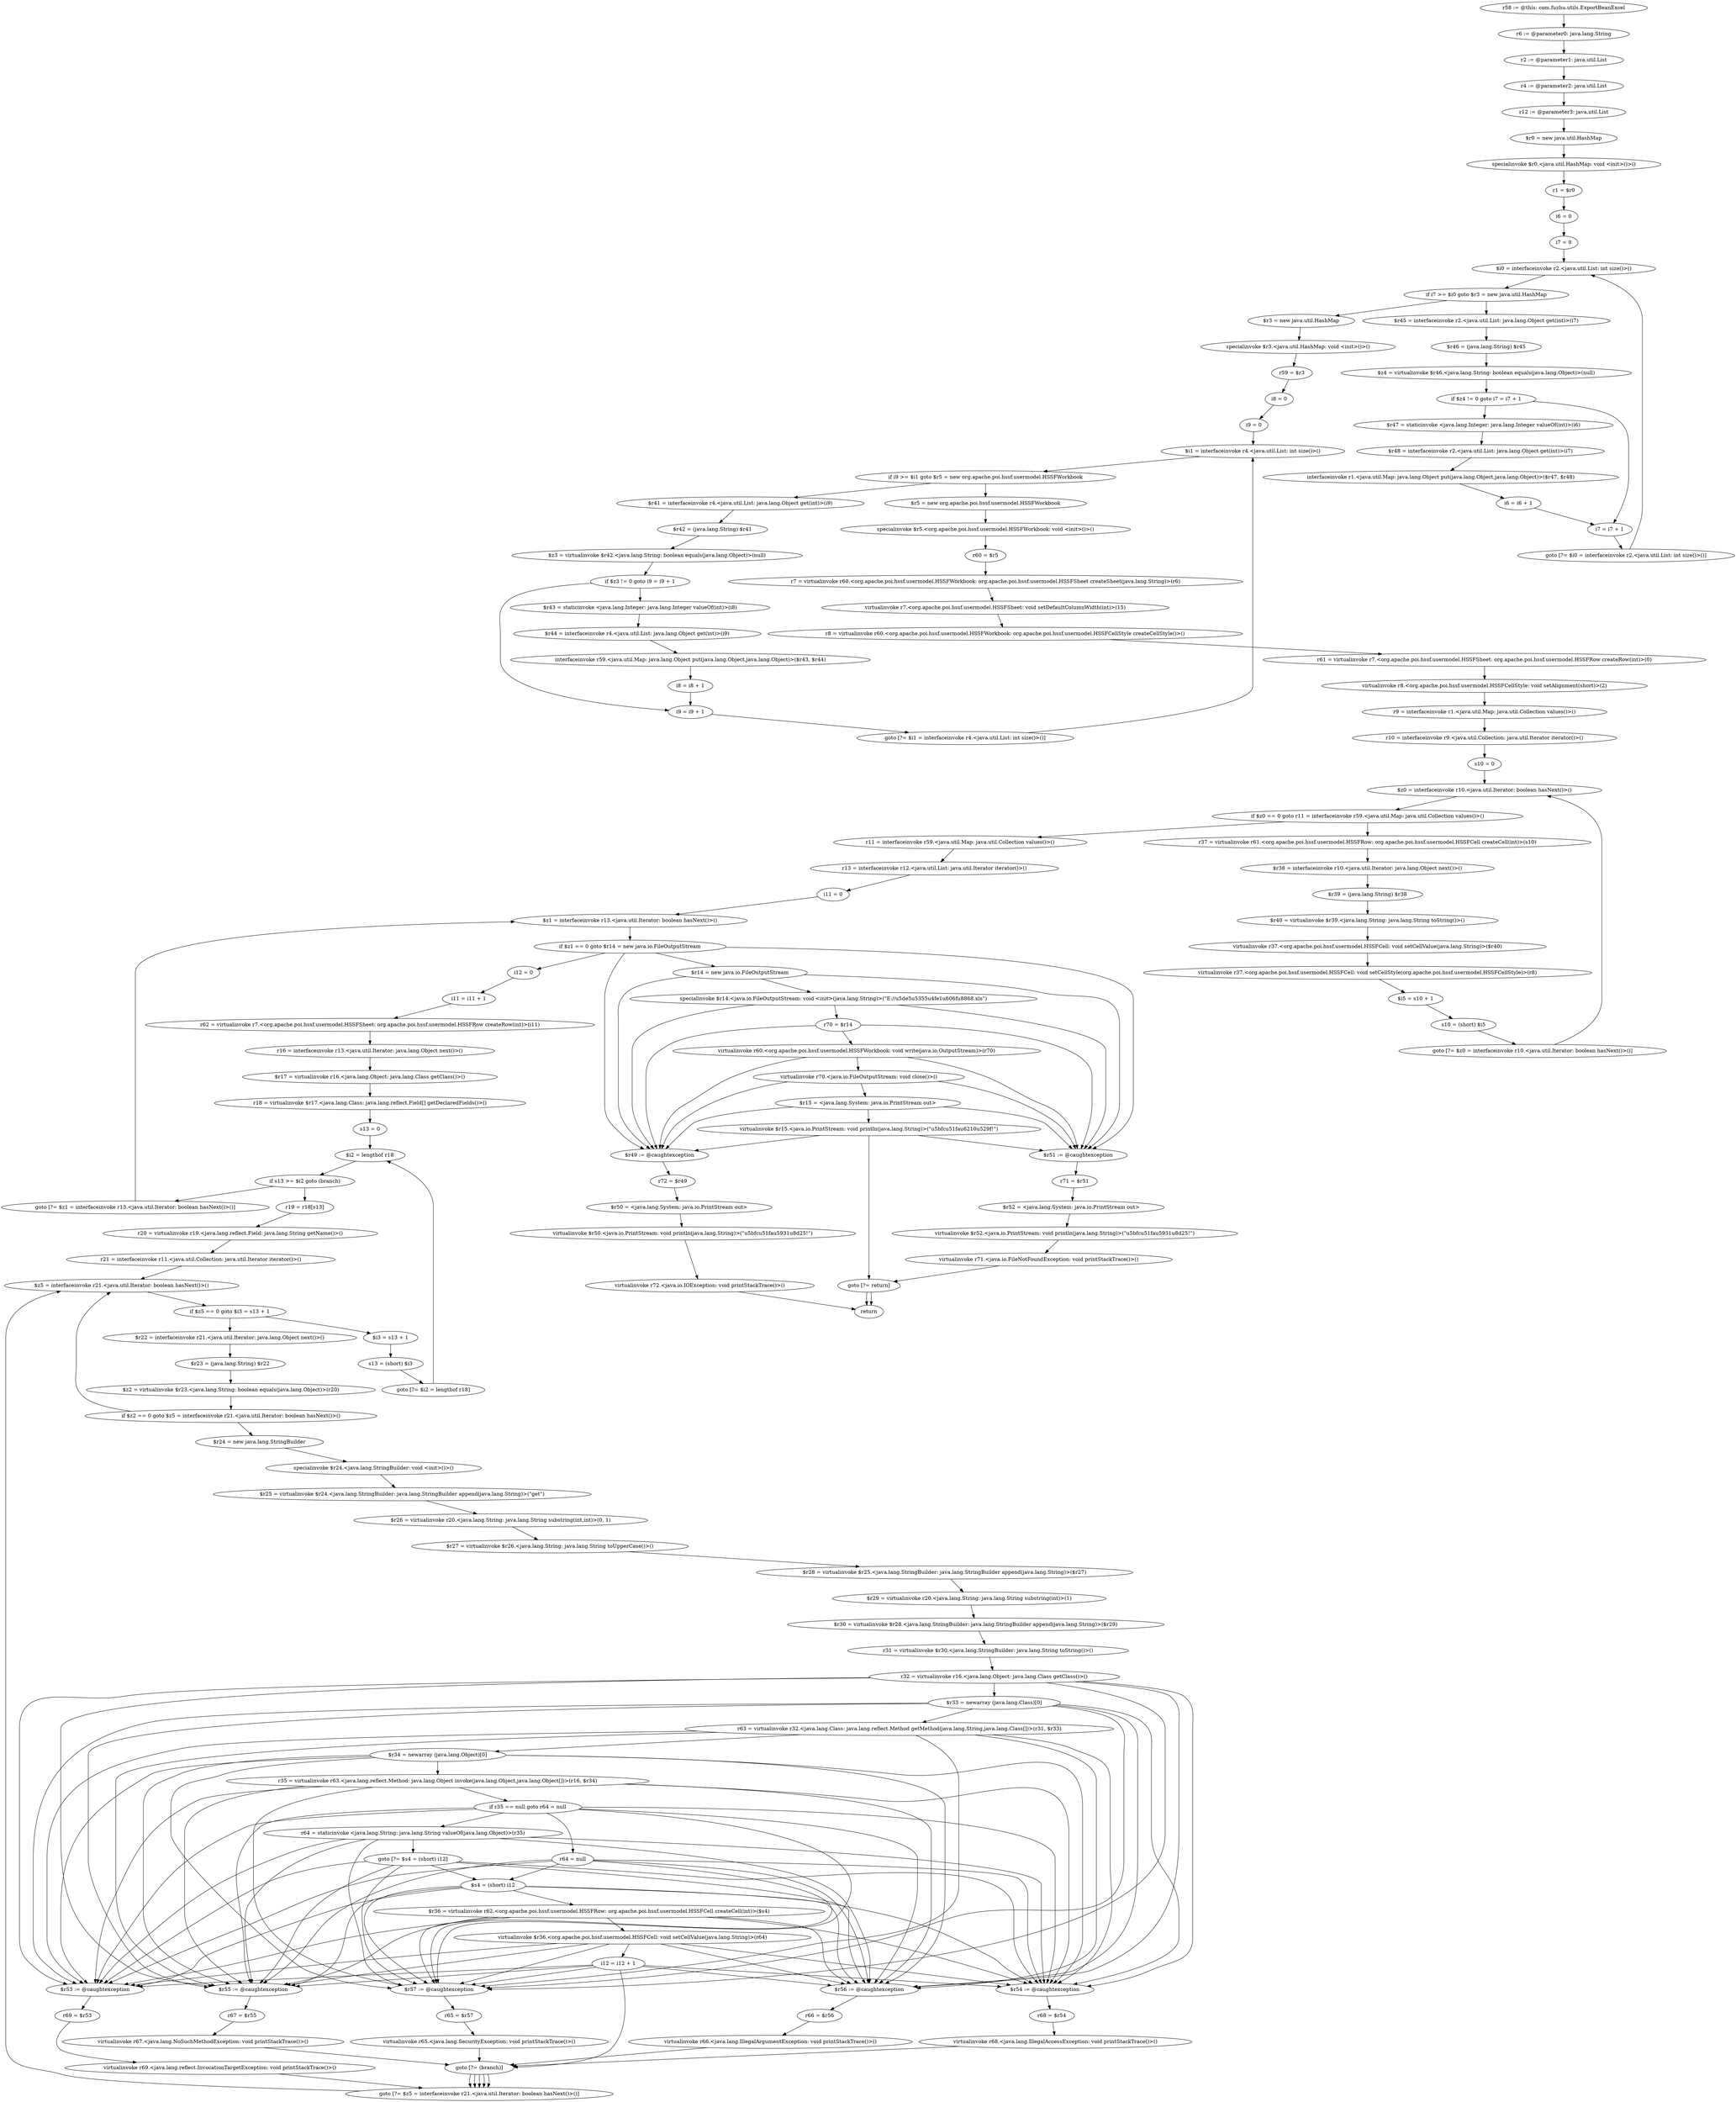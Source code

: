 digraph "unitGraph" {
    "r58 := @this: com.fuzhu.utils.ExportBeanExcel"
    "r6 := @parameter0: java.lang.String"
    "r2 := @parameter1: java.util.List"
    "r4 := @parameter2: java.util.List"
    "r12 := @parameter3: java.util.List"
    "$r0 = new java.util.HashMap"
    "specialinvoke $r0.<java.util.HashMap: void <init>()>()"
    "r1 = $r0"
    "i6 = 0"
    "i7 = 0"
    "$i0 = interfaceinvoke r2.<java.util.List: int size()>()"
    "if i7 >= $i0 goto $r3 = new java.util.HashMap"
    "$r45 = interfaceinvoke r2.<java.util.List: java.lang.Object get(int)>(i7)"
    "$r46 = (java.lang.String) $r45"
    "$z4 = virtualinvoke $r46.<java.lang.String: boolean equals(java.lang.Object)>(null)"
    "if $z4 != 0 goto i7 = i7 + 1"
    "$r47 = staticinvoke <java.lang.Integer: java.lang.Integer valueOf(int)>(i6)"
    "$r48 = interfaceinvoke r2.<java.util.List: java.lang.Object get(int)>(i7)"
    "interfaceinvoke r1.<java.util.Map: java.lang.Object put(java.lang.Object,java.lang.Object)>($r47, $r48)"
    "i6 = i6 + 1"
    "i7 = i7 + 1"
    "goto [?= $i0 = interfaceinvoke r2.<java.util.List: int size()>()]"
    "$r3 = new java.util.HashMap"
    "specialinvoke $r3.<java.util.HashMap: void <init>()>()"
    "r59 = $r3"
    "i8 = 0"
    "i9 = 0"
    "$i1 = interfaceinvoke r4.<java.util.List: int size()>()"
    "if i9 >= $i1 goto $r5 = new org.apache.poi.hssf.usermodel.HSSFWorkbook"
    "$r41 = interfaceinvoke r4.<java.util.List: java.lang.Object get(int)>(i9)"
    "$r42 = (java.lang.String) $r41"
    "$z3 = virtualinvoke $r42.<java.lang.String: boolean equals(java.lang.Object)>(null)"
    "if $z3 != 0 goto i9 = i9 + 1"
    "$r43 = staticinvoke <java.lang.Integer: java.lang.Integer valueOf(int)>(i8)"
    "$r44 = interfaceinvoke r4.<java.util.List: java.lang.Object get(int)>(i9)"
    "interfaceinvoke r59.<java.util.Map: java.lang.Object put(java.lang.Object,java.lang.Object)>($r43, $r44)"
    "i8 = i8 + 1"
    "i9 = i9 + 1"
    "goto [?= $i1 = interfaceinvoke r4.<java.util.List: int size()>()]"
    "$r5 = new org.apache.poi.hssf.usermodel.HSSFWorkbook"
    "specialinvoke $r5.<org.apache.poi.hssf.usermodel.HSSFWorkbook: void <init>()>()"
    "r60 = $r5"
    "r7 = virtualinvoke r60.<org.apache.poi.hssf.usermodel.HSSFWorkbook: org.apache.poi.hssf.usermodel.HSSFSheet createSheet(java.lang.String)>(r6)"
    "virtualinvoke r7.<org.apache.poi.hssf.usermodel.HSSFSheet: void setDefaultColumnWidth(int)>(15)"
    "r8 = virtualinvoke r60.<org.apache.poi.hssf.usermodel.HSSFWorkbook: org.apache.poi.hssf.usermodel.HSSFCellStyle createCellStyle()>()"
    "r61 = virtualinvoke r7.<org.apache.poi.hssf.usermodel.HSSFSheet: org.apache.poi.hssf.usermodel.HSSFRow createRow(int)>(0)"
    "virtualinvoke r8.<org.apache.poi.hssf.usermodel.HSSFCellStyle: void setAlignment(short)>(2)"
    "r9 = interfaceinvoke r1.<java.util.Map: java.util.Collection values()>()"
    "r10 = interfaceinvoke r9.<java.util.Collection: java.util.Iterator iterator()>()"
    "s10 = 0"
    "$z0 = interfaceinvoke r10.<java.util.Iterator: boolean hasNext()>()"
    "if $z0 == 0 goto r11 = interfaceinvoke r59.<java.util.Map: java.util.Collection values()>()"
    "r37 = virtualinvoke r61.<org.apache.poi.hssf.usermodel.HSSFRow: org.apache.poi.hssf.usermodel.HSSFCell createCell(int)>(s10)"
    "$r38 = interfaceinvoke r10.<java.util.Iterator: java.lang.Object next()>()"
    "$r39 = (java.lang.String) $r38"
    "$r40 = virtualinvoke $r39.<java.lang.String: java.lang.String toString()>()"
    "virtualinvoke r37.<org.apache.poi.hssf.usermodel.HSSFCell: void setCellValue(java.lang.String)>($r40)"
    "virtualinvoke r37.<org.apache.poi.hssf.usermodel.HSSFCell: void setCellStyle(org.apache.poi.hssf.usermodel.HSSFCellStyle)>(r8)"
    "$i5 = s10 + 1"
    "s10 = (short) $i5"
    "goto [?= $z0 = interfaceinvoke r10.<java.util.Iterator: boolean hasNext()>()]"
    "r11 = interfaceinvoke r59.<java.util.Map: java.util.Collection values()>()"
    "r13 = interfaceinvoke r12.<java.util.List: java.util.Iterator iterator()>()"
    "i11 = 0"
    "$z1 = interfaceinvoke r13.<java.util.Iterator: boolean hasNext()>()"
    "if $z1 == 0 goto $r14 = new java.io.FileOutputStream"
    "i12 = 0"
    "i11 = i11 + 1"
    "r62 = virtualinvoke r7.<org.apache.poi.hssf.usermodel.HSSFSheet: org.apache.poi.hssf.usermodel.HSSFRow createRow(int)>(i11)"
    "r16 = interfaceinvoke r13.<java.util.Iterator: java.lang.Object next()>()"
    "$r17 = virtualinvoke r16.<java.lang.Object: java.lang.Class getClass()>()"
    "r18 = virtualinvoke $r17.<java.lang.Class: java.lang.reflect.Field[] getDeclaredFields()>()"
    "s13 = 0"
    "$i2 = lengthof r18"
    "if s13 >= $i2 goto (branch)"
    "r19 = r18[s13]"
    "r20 = virtualinvoke r19.<java.lang.reflect.Field: java.lang.String getName()>()"
    "r21 = interfaceinvoke r11.<java.util.Collection: java.util.Iterator iterator()>()"
    "$z5 = interfaceinvoke r21.<java.util.Iterator: boolean hasNext()>()"
    "if $z5 == 0 goto $i3 = s13 + 1"
    "$r22 = interfaceinvoke r21.<java.util.Iterator: java.lang.Object next()>()"
    "$r23 = (java.lang.String) $r22"
    "$z2 = virtualinvoke $r23.<java.lang.String: boolean equals(java.lang.Object)>(r20)"
    "if $z2 == 0 goto $z5 = interfaceinvoke r21.<java.util.Iterator: boolean hasNext()>()"
    "$r24 = new java.lang.StringBuilder"
    "specialinvoke $r24.<java.lang.StringBuilder: void <init>()>()"
    "$r25 = virtualinvoke $r24.<java.lang.StringBuilder: java.lang.StringBuilder append(java.lang.String)>(\"get\")"
    "$r26 = virtualinvoke r20.<java.lang.String: java.lang.String substring(int,int)>(0, 1)"
    "$r27 = virtualinvoke $r26.<java.lang.String: java.lang.String toUpperCase()>()"
    "$r28 = virtualinvoke $r25.<java.lang.StringBuilder: java.lang.StringBuilder append(java.lang.String)>($r27)"
    "$r29 = virtualinvoke r20.<java.lang.String: java.lang.String substring(int)>(1)"
    "$r30 = virtualinvoke $r28.<java.lang.StringBuilder: java.lang.StringBuilder append(java.lang.String)>($r29)"
    "r31 = virtualinvoke $r30.<java.lang.StringBuilder: java.lang.String toString()>()"
    "r32 = virtualinvoke r16.<java.lang.Object: java.lang.Class getClass()>()"
    "$r33 = newarray (java.lang.Class)[0]"
    "r63 = virtualinvoke r32.<java.lang.Class: java.lang.reflect.Method getMethod(java.lang.String,java.lang.Class[])>(r31, $r33)"
    "$r34 = newarray (java.lang.Object)[0]"
    "r35 = virtualinvoke r63.<java.lang.reflect.Method: java.lang.Object invoke(java.lang.Object,java.lang.Object[])>(r16, $r34)"
    "if r35 == null goto r64 = null"
    "r64 = staticinvoke <java.lang.String: java.lang.String valueOf(java.lang.Object)>(r35)"
    "goto [?= $s4 = (short) i12]"
    "r64 = null"
    "$s4 = (short) i12"
    "$r36 = virtualinvoke r62.<org.apache.poi.hssf.usermodel.HSSFRow: org.apache.poi.hssf.usermodel.HSSFCell createCell(int)>($s4)"
    "virtualinvoke $r36.<org.apache.poi.hssf.usermodel.HSSFCell: void setCellValue(java.lang.String)>(r64)"
    "i12 = i12 + 1"
    "goto [?= (branch)]"
    "$r57 := @caughtexception"
    "r65 = $r57"
    "virtualinvoke r65.<java.lang.SecurityException: void printStackTrace()>()"
    "$r56 := @caughtexception"
    "r66 = $r56"
    "virtualinvoke r66.<java.lang.IllegalArgumentException: void printStackTrace()>()"
    "$r55 := @caughtexception"
    "r67 = $r55"
    "virtualinvoke r67.<java.lang.NoSuchMethodException: void printStackTrace()>()"
    "$r54 := @caughtexception"
    "r68 = $r54"
    "virtualinvoke r68.<java.lang.IllegalAccessException: void printStackTrace()>()"
    "$r53 := @caughtexception"
    "r69 = $r53"
    "virtualinvoke r69.<java.lang.reflect.InvocationTargetException: void printStackTrace()>()"
    "goto [?= $z5 = interfaceinvoke r21.<java.util.Iterator: boolean hasNext()>()]"
    "$i3 = s13 + 1"
    "s13 = (short) $i3"
    "goto [?= $i2 = lengthof r18]"
    "goto [?= $z1 = interfaceinvoke r13.<java.util.Iterator: boolean hasNext()>()]"
    "$r14 = new java.io.FileOutputStream"
    "specialinvoke $r14.<java.io.FileOutputStream: void <init>(java.lang.String)>(\"E://\u5de5\u5355\u4fe1\u606f\u8868.xls\")"
    "r70 = $r14"
    "virtualinvoke r60.<org.apache.poi.hssf.usermodel.HSSFWorkbook: void write(java.io.OutputStream)>(r70)"
    "virtualinvoke r70.<java.io.FileOutputStream: void close()>()"
    "$r15 = <java.lang.System: java.io.PrintStream out>"
    "virtualinvoke $r15.<java.io.PrintStream: void println(java.lang.String)>(\"\u5bfc\u51fa\u6210\u529f!\")"
    "goto [?= return]"
    "$r51 := @caughtexception"
    "r71 = $r51"
    "$r52 = <java.lang.System: java.io.PrintStream out>"
    "virtualinvoke $r52.<java.io.PrintStream: void println(java.lang.String)>(\"\u5bfc\u51fa\u5931\u8d25!\")"
    "virtualinvoke r71.<java.io.FileNotFoundException: void printStackTrace()>()"
    "$r49 := @caughtexception"
    "r72 = $r49"
    "$r50 = <java.lang.System: java.io.PrintStream out>"
    "virtualinvoke $r50.<java.io.PrintStream: void println(java.lang.String)>(\"\u5bfc\u51fa\u5931\u8d25!\")"
    "virtualinvoke r72.<java.io.IOException: void printStackTrace()>()"
    "return"
    "r58 := @this: com.fuzhu.utils.ExportBeanExcel"->"r6 := @parameter0: java.lang.String";
    "r6 := @parameter0: java.lang.String"->"r2 := @parameter1: java.util.List";
    "r2 := @parameter1: java.util.List"->"r4 := @parameter2: java.util.List";
    "r4 := @parameter2: java.util.List"->"r12 := @parameter3: java.util.List";
    "r12 := @parameter3: java.util.List"->"$r0 = new java.util.HashMap";
    "$r0 = new java.util.HashMap"->"specialinvoke $r0.<java.util.HashMap: void <init>()>()";
    "specialinvoke $r0.<java.util.HashMap: void <init>()>()"->"r1 = $r0";
    "r1 = $r0"->"i6 = 0";
    "i6 = 0"->"i7 = 0";
    "i7 = 0"->"$i0 = interfaceinvoke r2.<java.util.List: int size()>()";
    "$i0 = interfaceinvoke r2.<java.util.List: int size()>()"->"if i7 >= $i0 goto $r3 = new java.util.HashMap";
    "if i7 >= $i0 goto $r3 = new java.util.HashMap"->"$r45 = interfaceinvoke r2.<java.util.List: java.lang.Object get(int)>(i7)";
    "if i7 >= $i0 goto $r3 = new java.util.HashMap"->"$r3 = new java.util.HashMap";
    "$r45 = interfaceinvoke r2.<java.util.List: java.lang.Object get(int)>(i7)"->"$r46 = (java.lang.String) $r45";
    "$r46 = (java.lang.String) $r45"->"$z4 = virtualinvoke $r46.<java.lang.String: boolean equals(java.lang.Object)>(null)";
    "$z4 = virtualinvoke $r46.<java.lang.String: boolean equals(java.lang.Object)>(null)"->"if $z4 != 0 goto i7 = i7 + 1";
    "if $z4 != 0 goto i7 = i7 + 1"->"$r47 = staticinvoke <java.lang.Integer: java.lang.Integer valueOf(int)>(i6)";
    "if $z4 != 0 goto i7 = i7 + 1"->"i7 = i7 + 1";
    "$r47 = staticinvoke <java.lang.Integer: java.lang.Integer valueOf(int)>(i6)"->"$r48 = interfaceinvoke r2.<java.util.List: java.lang.Object get(int)>(i7)";
    "$r48 = interfaceinvoke r2.<java.util.List: java.lang.Object get(int)>(i7)"->"interfaceinvoke r1.<java.util.Map: java.lang.Object put(java.lang.Object,java.lang.Object)>($r47, $r48)";
    "interfaceinvoke r1.<java.util.Map: java.lang.Object put(java.lang.Object,java.lang.Object)>($r47, $r48)"->"i6 = i6 + 1";
    "i6 = i6 + 1"->"i7 = i7 + 1";
    "i7 = i7 + 1"->"goto [?= $i0 = interfaceinvoke r2.<java.util.List: int size()>()]";
    "goto [?= $i0 = interfaceinvoke r2.<java.util.List: int size()>()]"->"$i0 = interfaceinvoke r2.<java.util.List: int size()>()";
    "$r3 = new java.util.HashMap"->"specialinvoke $r3.<java.util.HashMap: void <init>()>()";
    "specialinvoke $r3.<java.util.HashMap: void <init>()>()"->"r59 = $r3";
    "r59 = $r3"->"i8 = 0";
    "i8 = 0"->"i9 = 0";
    "i9 = 0"->"$i1 = interfaceinvoke r4.<java.util.List: int size()>()";
    "$i1 = interfaceinvoke r4.<java.util.List: int size()>()"->"if i9 >= $i1 goto $r5 = new org.apache.poi.hssf.usermodel.HSSFWorkbook";
    "if i9 >= $i1 goto $r5 = new org.apache.poi.hssf.usermodel.HSSFWorkbook"->"$r41 = interfaceinvoke r4.<java.util.List: java.lang.Object get(int)>(i9)";
    "if i9 >= $i1 goto $r5 = new org.apache.poi.hssf.usermodel.HSSFWorkbook"->"$r5 = new org.apache.poi.hssf.usermodel.HSSFWorkbook";
    "$r41 = interfaceinvoke r4.<java.util.List: java.lang.Object get(int)>(i9)"->"$r42 = (java.lang.String) $r41";
    "$r42 = (java.lang.String) $r41"->"$z3 = virtualinvoke $r42.<java.lang.String: boolean equals(java.lang.Object)>(null)";
    "$z3 = virtualinvoke $r42.<java.lang.String: boolean equals(java.lang.Object)>(null)"->"if $z3 != 0 goto i9 = i9 + 1";
    "if $z3 != 0 goto i9 = i9 + 1"->"$r43 = staticinvoke <java.lang.Integer: java.lang.Integer valueOf(int)>(i8)";
    "if $z3 != 0 goto i9 = i9 + 1"->"i9 = i9 + 1";
    "$r43 = staticinvoke <java.lang.Integer: java.lang.Integer valueOf(int)>(i8)"->"$r44 = interfaceinvoke r4.<java.util.List: java.lang.Object get(int)>(i9)";
    "$r44 = interfaceinvoke r4.<java.util.List: java.lang.Object get(int)>(i9)"->"interfaceinvoke r59.<java.util.Map: java.lang.Object put(java.lang.Object,java.lang.Object)>($r43, $r44)";
    "interfaceinvoke r59.<java.util.Map: java.lang.Object put(java.lang.Object,java.lang.Object)>($r43, $r44)"->"i8 = i8 + 1";
    "i8 = i8 + 1"->"i9 = i9 + 1";
    "i9 = i9 + 1"->"goto [?= $i1 = interfaceinvoke r4.<java.util.List: int size()>()]";
    "goto [?= $i1 = interfaceinvoke r4.<java.util.List: int size()>()]"->"$i1 = interfaceinvoke r4.<java.util.List: int size()>()";
    "$r5 = new org.apache.poi.hssf.usermodel.HSSFWorkbook"->"specialinvoke $r5.<org.apache.poi.hssf.usermodel.HSSFWorkbook: void <init>()>()";
    "specialinvoke $r5.<org.apache.poi.hssf.usermodel.HSSFWorkbook: void <init>()>()"->"r60 = $r5";
    "r60 = $r5"->"r7 = virtualinvoke r60.<org.apache.poi.hssf.usermodel.HSSFWorkbook: org.apache.poi.hssf.usermodel.HSSFSheet createSheet(java.lang.String)>(r6)";
    "r7 = virtualinvoke r60.<org.apache.poi.hssf.usermodel.HSSFWorkbook: org.apache.poi.hssf.usermodel.HSSFSheet createSheet(java.lang.String)>(r6)"->"virtualinvoke r7.<org.apache.poi.hssf.usermodel.HSSFSheet: void setDefaultColumnWidth(int)>(15)";
    "virtualinvoke r7.<org.apache.poi.hssf.usermodel.HSSFSheet: void setDefaultColumnWidth(int)>(15)"->"r8 = virtualinvoke r60.<org.apache.poi.hssf.usermodel.HSSFWorkbook: org.apache.poi.hssf.usermodel.HSSFCellStyle createCellStyle()>()";
    "r8 = virtualinvoke r60.<org.apache.poi.hssf.usermodel.HSSFWorkbook: org.apache.poi.hssf.usermodel.HSSFCellStyle createCellStyle()>()"->"r61 = virtualinvoke r7.<org.apache.poi.hssf.usermodel.HSSFSheet: org.apache.poi.hssf.usermodel.HSSFRow createRow(int)>(0)";
    "r61 = virtualinvoke r7.<org.apache.poi.hssf.usermodel.HSSFSheet: org.apache.poi.hssf.usermodel.HSSFRow createRow(int)>(0)"->"virtualinvoke r8.<org.apache.poi.hssf.usermodel.HSSFCellStyle: void setAlignment(short)>(2)";
    "virtualinvoke r8.<org.apache.poi.hssf.usermodel.HSSFCellStyle: void setAlignment(short)>(2)"->"r9 = interfaceinvoke r1.<java.util.Map: java.util.Collection values()>()";
    "r9 = interfaceinvoke r1.<java.util.Map: java.util.Collection values()>()"->"r10 = interfaceinvoke r9.<java.util.Collection: java.util.Iterator iterator()>()";
    "r10 = interfaceinvoke r9.<java.util.Collection: java.util.Iterator iterator()>()"->"s10 = 0";
    "s10 = 0"->"$z0 = interfaceinvoke r10.<java.util.Iterator: boolean hasNext()>()";
    "$z0 = interfaceinvoke r10.<java.util.Iterator: boolean hasNext()>()"->"if $z0 == 0 goto r11 = interfaceinvoke r59.<java.util.Map: java.util.Collection values()>()";
    "if $z0 == 0 goto r11 = interfaceinvoke r59.<java.util.Map: java.util.Collection values()>()"->"r37 = virtualinvoke r61.<org.apache.poi.hssf.usermodel.HSSFRow: org.apache.poi.hssf.usermodel.HSSFCell createCell(int)>(s10)";
    "if $z0 == 0 goto r11 = interfaceinvoke r59.<java.util.Map: java.util.Collection values()>()"->"r11 = interfaceinvoke r59.<java.util.Map: java.util.Collection values()>()";
    "r37 = virtualinvoke r61.<org.apache.poi.hssf.usermodel.HSSFRow: org.apache.poi.hssf.usermodel.HSSFCell createCell(int)>(s10)"->"$r38 = interfaceinvoke r10.<java.util.Iterator: java.lang.Object next()>()";
    "$r38 = interfaceinvoke r10.<java.util.Iterator: java.lang.Object next()>()"->"$r39 = (java.lang.String) $r38";
    "$r39 = (java.lang.String) $r38"->"$r40 = virtualinvoke $r39.<java.lang.String: java.lang.String toString()>()";
    "$r40 = virtualinvoke $r39.<java.lang.String: java.lang.String toString()>()"->"virtualinvoke r37.<org.apache.poi.hssf.usermodel.HSSFCell: void setCellValue(java.lang.String)>($r40)";
    "virtualinvoke r37.<org.apache.poi.hssf.usermodel.HSSFCell: void setCellValue(java.lang.String)>($r40)"->"virtualinvoke r37.<org.apache.poi.hssf.usermodel.HSSFCell: void setCellStyle(org.apache.poi.hssf.usermodel.HSSFCellStyle)>(r8)";
    "virtualinvoke r37.<org.apache.poi.hssf.usermodel.HSSFCell: void setCellStyle(org.apache.poi.hssf.usermodel.HSSFCellStyle)>(r8)"->"$i5 = s10 + 1";
    "$i5 = s10 + 1"->"s10 = (short) $i5";
    "s10 = (short) $i5"->"goto [?= $z0 = interfaceinvoke r10.<java.util.Iterator: boolean hasNext()>()]";
    "goto [?= $z0 = interfaceinvoke r10.<java.util.Iterator: boolean hasNext()>()]"->"$z0 = interfaceinvoke r10.<java.util.Iterator: boolean hasNext()>()";
    "r11 = interfaceinvoke r59.<java.util.Map: java.util.Collection values()>()"->"r13 = interfaceinvoke r12.<java.util.List: java.util.Iterator iterator()>()";
    "r13 = interfaceinvoke r12.<java.util.List: java.util.Iterator iterator()>()"->"i11 = 0";
    "i11 = 0"->"$z1 = interfaceinvoke r13.<java.util.Iterator: boolean hasNext()>()";
    "$z1 = interfaceinvoke r13.<java.util.Iterator: boolean hasNext()>()"->"if $z1 == 0 goto $r14 = new java.io.FileOutputStream";
    "if $z1 == 0 goto $r14 = new java.io.FileOutputStream"->"i12 = 0";
    "if $z1 == 0 goto $r14 = new java.io.FileOutputStream"->"$r14 = new java.io.FileOutputStream";
    "if $z1 == 0 goto $r14 = new java.io.FileOutputStream"->"$r51 := @caughtexception";
    "if $z1 == 0 goto $r14 = new java.io.FileOutputStream"->"$r49 := @caughtexception";
    "i12 = 0"->"i11 = i11 + 1";
    "i11 = i11 + 1"->"r62 = virtualinvoke r7.<org.apache.poi.hssf.usermodel.HSSFSheet: org.apache.poi.hssf.usermodel.HSSFRow createRow(int)>(i11)";
    "r62 = virtualinvoke r7.<org.apache.poi.hssf.usermodel.HSSFSheet: org.apache.poi.hssf.usermodel.HSSFRow createRow(int)>(i11)"->"r16 = interfaceinvoke r13.<java.util.Iterator: java.lang.Object next()>()";
    "r16 = interfaceinvoke r13.<java.util.Iterator: java.lang.Object next()>()"->"$r17 = virtualinvoke r16.<java.lang.Object: java.lang.Class getClass()>()";
    "$r17 = virtualinvoke r16.<java.lang.Object: java.lang.Class getClass()>()"->"r18 = virtualinvoke $r17.<java.lang.Class: java.lang.reflect.Field[] getDeclaredFields()>()";
    "r18 = virtualinvoke $r17.<java.lang.Class: java.lang.reflect.Field[] getDeclaredFields()>()"->"s13 = 0";
    "s13 = 0"->"$i2 = lengthof r18";
    "$i2 = lengthof r18"->"if s13 >= $i2 goto (branch)";
    "if s13 >= $i2 goto (branch)"->"r19 = r18[s13]";
    "if s13 >= $i2 goto (branch)"->"goto [?= $z1 = interfaceinvoke r13.<java.util.Iterator: boolean hasNext()>()]";
    "r19 = r18[s13]"->"r20 = virtualinvoke r19.<java.lang.reflect.Field: java.lang.String getName()>()";
    "r20 = virtualinvoke r19.<java.lang.reflect.Field: java.lang.String getName()>()"->"r21 = interfaceinvoke r11.<java.util.Collection: java.util.Iterator iterator()>()";
    "r21 = interfaceinvoke r11.<java.util.Collection: java.util.Iterator iterator()>()"->"$z5 = interfaceinvoke r21.<java.util.Iterator: boolean hasNext()>()";
    "$z5 = interfaceinvoke r21.<java.util.Iterator: boolean hasNext()>()"->"if $z5 == 0 goto $i3 = s13 + 1";
    "if $z5 == 0 goto $i3 = s13 + 1"->"$r22 = interfaceinvoke r21.<java.util.Iterator: java.lang.Object next()>()";
    "if $z5 == 0 goto $i3 = s13 + 1"->"$i3 = s13 + 1";
    "$r22 = interfaceinvoke r21.<java.util.Iterator: java.lang.Object next()>()"->"$r23 = (java.lang.String) $r22";
    "$r23 = (java.lang.String) $r22"->"$z2 = virtualinvoke $r23.<java.lang.String: boolean equals(java.lang.Object)>(r20)";
    "$z2 = virtualinvoke $r23.<java.lang.String: boolean equals(java.lang.Object)>(r20)"->"if $z2 == 0 goto $z5 = interfaceinvoke r21.<java.util.Iterator: boolean hasNext()>()";
    "if $z2 == 0 goto $z5 = interfaceinvoke r21.<java.util.Iterator: boolean hasNext()>()"->"$r24 = new java.lang.StringBuilder";
    "if $z2 == 0 goto $z5 = interfaceinvoke r21.<java.util.Iterator: boolean hasNext()>()"->"$z5 = interfaceinvoke r21.<java.util.Iterator: boolean hasNext()>()";
    "$r24 = new java.lang.StringBuilder"->"specialinvoke $r24.<java.lang.StringBuilder: void <init>()>()";
    "specialinvoke $r24.<java.lang.StringBuilder: void <init>()>()"->"$r25 = virtualinvoke $r24.<java.lang.StringBuilder: java.lang.StringBuilder append(java.lang.String)>(\"get\")";
    "$r25 = virtualinvoke $r24.<java.lang.StringBuilder: java.lang.StringBuilder append(java.lang.String)>(\"get\")"->"$r26 = virtualinvoke r20.<java.lang.String: java.lang.String substring(int,int)>(0, 1)";
    "$r26 = virtualinvoke r20.<java.lang.String: java.lang.String substring(int,int)>(0, 1)"->"$r27 = virtualinvoke $r26.<java.lang.String: java.lang.String toUpperCase()>()";
    "$r27 = virtualinvoke $r26.<java.lang.String: java.lang.String toUpperCase()>()"->"$r28 = virtualinvoke $r25.<java.lang.StringBuilder: java.lang.StringBuilder append(java.lang.String)>($r27)";
    "$r28 = virtualinvoke $r25.<java.lang.StringBuilder: java.lang.StringBuilder append(java.lang.String)>($r27)"->"$r29 = virtualinvoke r20.<java.lang.String: java.lang.String substring(int)>(1)";
    "$r29 = virtualinvoke r20.<java.lang.String: java.lang.String substring(int)>(1)"->"$r30 = virtualinvoke $r28.<java.lang.StringBuilder: java.lang.StringBuilder append(java.lang.String)>($r29)";
    "$r30 = virtualinvoke $r28.<java.lang.StringBuilder: java.lang.StringBuilder append(java.lang.String)>($r29)"->"r31 = virtualinvoke $r30.<java.lang.StringBuilder: java.lang.String toString()>()";
    "r31 = virtualinvoke $r30.<java.lang.StringBuilder: java.lang.String toString()>()"->"r32 = virtualinvoke r16.<java.lang.Object: java.lang.Class getClass()>()";
    "r32 = virtualinvoke r16.<java.lang.Object: java.lang.Class getClass()>()"->"$r57 := @caughtexception";
    "r32 = virtualinvoke r16.<java.lang.Object: java.lang.Class getClass()>()"->"$r56 := @caughtexception";
    "r32 = virtualinvoke r16.<java.lang.Object: java.lang.Class getClass()>()"->"$r55 := @caughtexception";
    "r32 = virtualinvoke r16.<java.lang.Object: java.lang.Class getClass()>()"->"$r54 := @caughtexception";
    "r32 = virtualinvoke r16.<java.lang.Object: java.lang.Class getClass()>()"->"$r53 := @caughtexception";
    "r32 = virtualinvoke r16.<java.lang.Object: java.lang.Class getClass()>()"->"$r33 = newarray (java.lang.Class)[0]";
    "$r33 = newarray (java.lang.Class)[0]"->"$r57 := @caughtexception";
    "$r33 = newarray (java.lang.Class)[0]"->"$r56 := @caughtexception";
    "$r33 = newarray (java.lang.Class)[0]"->"$r55 := @caughtexception";
    "$r33 = newarray (java.lang.Class)[0]"->"$r54 := @caughtexception";
    "$r33 = newarray (java.lang.Class)[0]"->"$r53 := @caughtexception";
    "$r33 = newarray (java.lang.Class)[0]"->"r63 = virtualinvoke r32.<java.lang.Class: java.lang.reflect.Method getMethod(java.lang.String,java.lang.Class[])>(r31, $r33)";
    "r63 = virtualinvoke r32.<java.lang.Class: java.lang.reflect.Method getMethod(java.lang.String,java.lang.Class[])>(r31, $r33)"->"$r57 := @caughtexception";
    "r63 = virtualinvoke r32.<java.lang.Class: java.lang.reflect.Method getMethod(java.lang.String,java.lang.Class[])>(r31, $r33)"->"$r56 := @caughtexception";
    "r63 = virtualinvoke r32.<java.lang.Class: java.lang.reflect.Method getMethod(java.lang.String,java.lang.Class[])>(r31, $r33)"->"$r55 := @caughtexception";
    "r63 = virtualinvoke r32.<java.lang.Class: java.lang.reflect.Method getMethod(java.lang.String,java.lang.Class[])>(r31, $r33)"->"$r54 := @caughtexception";
    "r63 = virtualinvoke r32.<java.lang.Class: java.lang.reflect.Method getMethod(java.lang.String,java.lang.Class[])>(r31, $r33)"->"$r53 := @caughtexception";
    "r63 = virtualinvoke r32.<java.lang.Class: java.lang.reflect.Method getMethod(java.lang.String,java.lang.Class[])>(r31, $r33)"->"$r34 = newarray (java.lang.Object)[0]";
    "$r34 = newarray (java.lang.Object)[0]"->"$r57 := @caughtexception";
    "$r34 = newarray (java.lang.Object)[0]"->"$r56 := @caughtexception";
    "$r34 = newarray (java.lang.Object)[0]"->"$r55 := @caughtexception";
    "$r34 = newarray (java.lang.Object)[0]"->"$r54 := @caughtexception";
    "$r34 = newarray (java.lang.Object)[0]"->"$r53 := @caughtexception";
    "$r34 = newarray (java.lang.Object)[0]"->"r35 = virtualinvoke r63.<java.lang.reflect.Method: java.lang.Object invoke(java.lang.Object,java.lang.Object[])>(r16, $r34)";
    "r35 = virtualinvoke r63.<java.lang.reflect.Method: java.lang.Object invoke(java.lang.Object,java.lang.Object[])>(r16, $r34)"->"$r57 := @caughtexception";
    "r35 = virtualinvoke r63.<java.lang.reflect.Method: java.lang.Object invoke(java.lang.Object,java.lang.Object[])>(r16, $r34)"->"$r56 := @caughtexception";
    "r35 = virtualinvoke r63.<java.lang.reflect.Method: java.lang.Object invoke(java.lang.Object,java.lang.Object[])>(r16, $r34)"->"$r55 := @caughtexception";
    "r35 = virtualinvoke r63.<java.lang.reflect.Method: java.lang.Object invoke(java.lang.Object,java.lang.Object[])>(r16, $r34)"->"$r54 := @caughtexception";
    "r35 = virtualinvoke r63.<java.lang.reflect.Method: java.lang.Object invoke(java.lang.Object,java.lang.Object[])>(r16, $r34)"->"$r53 := @caughtexception";
    "r35 = virtualinvoke r63.<java.lang.reflect.Method: java.lang.Object invoke(java.lang.Object,java.lang.Object[])>(r16, $r34)"->"if r35 == null goto r64 = null";
    "if r35 == null goto r64 = null"->"$r57 := @caughtexception";
    "if r35 == null goto r64 = null"->"$r56 := @caughtexception";
    "if r35 == null goto r64 = null"->"$r55 := @caughtexception";
    "if r35 == null goto r64 = null"->"$r54 := @caughtexception";
    "if r35 == null goto r64 = null"->"$r53 := @caughtexception";
    "if r35 == null goto r64 = null"->"r64 = staticinvoke <java.lang.String: java.lang.String valueOf(java.lang.Object)>(r35)";
    "if r35 == null goto r64 = null"->"r64 = null";
    "r64 = staticinvoke <java.lang.String: java.lang.String valueOf(java.lang.Object)>(r35)"->"$r57 := @caughtexception";
    "r64 = staticinvoke <java.lang.String: java.lang.String valueOf(java.lang.Object)>(r35)"->"$r56 := @caughtexception";
    "r64 = staticinvoke <java.lang.String: java.lang.String valueOf(java.lang.Object)>(r35)"->"$r55 := @caughtexception";
    "r64 = staticinvoke <java.lang.String: java.lang.String valueOf(java.lang.Object)>(r35)"->"$r54 := @caughtexception";
    "r64 = staticinvoke <java.lang.String: java.lang.String valueOf(java.lang.Object)>(r35)"->"$r53 := @caughtexception";
    "r64 = staticinvoke <java.lang.String: java.lang.String valueOf(java.lang.Object)>(r35)"->"goto [?= $s4 = (short) i12]";
    "goto [?= $s4 = (short) i12]"->"$r57 := @caughtexception";
    "goto [?= $s4 = (short) i12]"->"$r56 := @caughtexception";
    "goto [?= $s4 = (short) i12]"->"$r55 := @caughtexception";
    "goto [?= $s4 = (short) i12]"->"$r54 := @caughtexception";
    "goto [?= $s4 = (short) i12]"->"$r53 := @caughtexception";
    "goto [?= $s4 = (short) i12]"->"$s4 = (short) i12";
    "r64 = null"->"$r57 := @caughtexception";
    "r64 = null"->"$r56 := @caughtexception";
    "r64 = null"->"$r55 := @caughtexception";
    "r64 = null"->"$r54 := @caughtexception";
    "r64 = null"->"$r53 := @caughtexception";
    "r64 = null"->"$s4 = (short) i12";
    "$s4 = (short) i12"->"$r57 := @caughtexception";
    "$s4 = (short) i12"->"$r56 := @caughtexception";
    "$s4 = (short) i12"->"$r55 := @caughtexception";
    "$s4 = (short) i12"->"$r54 := @caughtexception";
    "$s4 = (short) i12"->"$r53 := @caughtexception";
    "$s4 = (short) i12"->"$r36 = virtualinvoke r62.<org.apache.poi.hssf.usermodel.HSSFRow: org.apache.poi.hssf.usermodel.HSSFCell createCell(int)>($s4)";
    "$r36 = virtualinvoke r62.<org.apache.poi.hssf.usermodel.HSSFRow: org.apache.poi.hssf.usermodel.HSSFCell createCell(int)>($s4)"->"$r57 := @caughtexception";
    "$r36 = virtualinvoke r62.<org.apache.poi.hssf.usermodel.HSSFRow: org.apache.poi.hssf.usermodel.HSSFCell createCell(int)>($s4)"->"$r56 := @caughtexception";
    "$r36 = virtualinvoke r62.<org.apache.poi.hssf.usermodel.HSSFRow: org.apache.poi.hssf.usermodel.HSSFCell createCell(int)>($s4)"->"$r55 := @caughtexception";
    "$r36 = virtualinvoke r62.<org.apache.poi.hssf.usermodel.HSSFRow: org.apache.poi.hssf.usermodel.HSSFCell createCell(int)>($s4)"->"$r54 := @caughtexception";
    "$r36 = virtualinvoke r62.<org.apache.poi.hssf.usermodel.HSSFRow: org.apache.poi.hssf.usermodel.HSSFCell createCell(int)>($s4)"->"$r53 := @caughtexception";
    "$r36 = virtualinvoke r62.<org.apache.poi.hssf.usermodel.HSSFRow: org.apache.poi.hssf.usermodel.HSSFCell createCell(int)>($s4)"->"virtualinvoke $r36.<org.apache.poi.hssf.usermodel.HSSFCell: void setCellValue(java.lang.String)>(r64)";
    "virtualinvoke $r36.<org.apache.poi.hssf.usermodel.HSSFCell: void setCellValue(java.lang.String)>(r64)"->"$r57 := @caughtexception";
    "virtualinvoke $r36.<org.apache.poi.hssf.usermodel.HSSFCell: void setCellValue(java.lang.String)>(r64)"->"$r56 := @caughtexception";
    "virtualinvoke $r36.<org.apache.poi.hssf.usermodel.HSSFCell: void setCellValue(java.lang.String)>(r64)"->"$r55 := @caughtexception";
    "virtualinvoke $r36.<org.apache.poi.hssf.usermodel.HSSFCell: void setCellValue(java.lang.String)>(r64)"->"$r54 := @caughtexception";
    "virtualinvoke $r36.<org.apache.poi.hssf.usermodel.HSSFCell: void setCellValue(java.lang.String)>(r64)"->"$r53 := @caughtexception";
    "virtualinvoke $r36.<org.apache.poi.hssf.usermodel.HSSFCell: void setCellValue(java.lang.String)>(r64)"->"i12 = i12 + 1";
    "i12 = i12 + 1"->"$r57 := @caughtexception";
    "i12 = i12 + 1"->"$r56 := @caughtexception";
    "i12 = i12 + 1"->"$r55 := @caughtexception";
    "i12 = i12 + 1"->"$r54 := @caughtexception";
    "i12 = i12 + 1"->"$r53 := @caughtexception";
    "i12 = i12 + 1"->"goto [?= (branch)]";
    "goto [?= (branch)]"->"goto [?= $z5 = interfaceinvoke r21.<java.util.Iterator: boolean hasNext()>()]";
    "$r57 := @caughtexception"->"r65 = $r57";
    "r65 = $r57"->"virtualinvoke r65.<java.lang.SecurityException: void printStackTrace()>()";
    "virtualinvoke r65.<java.lang.SecurityException: void printStackTrace()>()"->"goto [?= (branch)]";
    "goto [?= (branch)]"->"goto [?= $z5 = interfaceinvoke r21.<java.util.Iterator: boolean hasNext()>()]";
    "$r56 := @caughtexception"->"r66 = $r56";
    "r66 = $r56"->"virtualinvoke r66.<java.lang.IllegalArgumentException: void printStackTrace()>()";
    "virtualinvoke r66.<java.lang.IllegalArgumentException: void printStackTrace()>()"->"goto [?= (branch)]";
    "goto [?= (branch)]"->"goto [?= $z5 = interfaceinvoke r21.<java.util.Iterator: boolean hasNext()>()]";
    "$r55 := @caughtexception"->"r67 = $r55";
    "r67 = $r55"->"virtualinvoke r67.<java.lang.NoSuchMethodException: void printStackTrace()>()";
    "virtualinvoke r67.<java.lang.NoSuchMethodException: void printStackTrace()>()"->"goto [?= (branch)]";
    "goto [?= (branch)]"->"goto [?= $z5 = interfaceinvoke r21.<java.util.Iterator: boolean hasNext()>()]";
    "$r54 := @caughtexception"->"r68 = $r54";
    "r68 = $r54"->"virtualinvoke r68.<java.lang.IllegalAccessException: void printStackTrace()>()";
    "virtualinvoke r68.<java.lang.IllegalAccessException: void printStackTrace()>()"->"goto [?= (branch)]";
    "goto [?= (branch)]"->"goto [?= $z5 = interfaceinvoke r21.<java.util.Iterator: boolean hasNext()>()]";
    "$r53 := @caughtexception"->"r69 = $r53";
    "r69 = $r53"->"virtualinvoke r69.<java.lang.reflect.InvocationTargetException: void printStackTrace()>()";
    "virtualinvoke r69.<java.lang.reflect.InvocationTargetException: void printStackTrace()>()"->"goto [?= $z5 = interfaceinvoke r21.<java.util.Iterator: boolean hasNext()>()]";
    "goto [?= $z5 = interfaceinvoke r21.<java.util.Iterator: boolean hasNext()>()]"->"$z5 = interfaceinvoke r21.<java.util.Iterator: boolean hasNext()>()";
    "$i3 = s13 + 1"->"s13 = (short) $i3";
    "s13 = (short) $i3"->"goto [?= $i2 = lengthof r18]";
    "goto [?= $i2 = lengthof r18]"->"$i2 = lengthof r18";
    "goto [?= $z1 = interfaceinvoke r13.<java.util.Iterator: boolean hasNext()>()]"->"$z1 = interfaceinvoke r13.<java.util.Iterator: boolean hasNext()>()";
    "$r14 = new java.io.FileOutputStream"->"$r51 := @caughtexception";
    "$r14 = new java.io.FileOutputStream"->"$r49 := @caughtexception";
    "$r14 = new java.io.FileOutputStream"->"specialinvoke $r14.<java.io.FileOutputStream: void <init>(java.lang.String)>(\"E://\u5de5\u5355\u4fe1\u606f\u8868.xls\")";
    "specialinvoke $r14.<java.io.FileOutputStream: void <init>(java.lang.String)>(\"E://\u5de5\u5355\u4fe1\u606f\u8868.xls\")"->"$r51 := @caughtexception";
    "specialinvoke $r14.<java.io.FileOutputStream: void <init>(java.lang.String)>(\"E://\u5de5\u5355\u4fe1\u606f\u8868.xls\")"->"$r49 := @caughtexception";
    "specialinvoke $r14.<java.io.FileOutputStream: void <init>(java.lang.String)>(\"E://\u5de5\u5355\u4fe1\u606f\u8868.xls\")"->"r70 = $r14";
    "r70 = $r14"->"$r51 := @caughtexception";
    "r70 = $r14"->"$r49 := @caughtexception";
    "r70 = $r14"->"virtualinvoke r60.<org.apache.poi.hssf.usermodel.HSSFWorkbook: void write(java.io.OutputStream)>(r70)";
    "virtualinvoke r60.<org.apache.poi.hssf.usermodel.HSSFWorkbook: void write(java.io.OutputStream)>(r70)"->"$r51 := @caughtexception";
    "virtualinvoke r60.<org.apache.poi.hssf.usermodel.HSSFWorkbook: void write(java.io.OutputStream)>(r70)"->"$r49 := @caughtexception";
    "virtualinvoke r60.<org.apache.poi.hssf.usermodel.HSSFWorkbook: void write(java.io.OutputStream)>(r70)"->"virtualinvoke r70.<java.io.FileOutputStream: void close()>()";
    "virtualinvoke r70.<java.io.FileOutputStream: void close()>()"->"$r51 := @caughtexception";
    "virtualinvoke r70.<java.io.FileOutputStream: void close()>()"->"$r49 := @caughtexception";
    "virtualinvoke r70.<java.io.FileOutputStream: void close()>()"->"$r15 = <java.lang.System: java.io.PrintStream out>";
    "$r15 = <java.lang.System: java.io.PrintStream out>"->"$r51 := @caughtexception";
    "$r15 = <java.lang.System: java.io.PrintStream out>"->"$r49 := @caughtexception";
    "$r15 = <java.lang.System: java.io.PrintStream out>"->"virtualinvoke $r15.<java.io.PrintStream: void println(java.lang.String)>(\"\u5bfc\u51fa\u6210\u529f!\")";
    "virtualinvoke $r15.<java.io.PrintStream: void println(java.lang.String)>(\"\u5bfc\u51fa\u6210\u529f!\")"->"$r51 := @caughtexception";
    "virtualinvoke $r15.<java.io.PrintStream: void println(java.lang.String)>(\"\u5bfc\u51fa\u6210\u529f!\")"->"$r49 := @caughtexception";
    "virtualinvoke $r15.<java.io.PrintStream: void println(java.lang.String)>(\"\u5bfc\u51fa\u6210\u529f!\")"->"goto [?= return]";
    "goto [?= return]"->"return";
    "$r51 := @caughtexception"->"r71 = $r51";
    "r71 = $r51"->"$r52 = <java.lang.System: java.io.PrintStream out>";
    "$r52 = <java.lang.System: java.io.PrintStream out>"->"virtualinvoke $r52.<java.io.PrintStream: void println(java.lang.String)>(\"\u5bfc\u51fa\u5931\u8d25!\")";
    "virtualinvoke $r52.<java.io.PrintStream: void println(java.lang.String)>(\"\u5bfc\u51fa\u5931\u8d25!\")"->"virtualinvoke r71.<java.io.FileNotFoundException: void printStackTrace()>()";
    "virtualinvoke r71.<java.io.FileNotFoundException: void printStackTrace()>()"->"goto [?= return]";
    "goto [?= return]"->"return";
    "$r49 := @caughtexception"->"r72 = $r49";
    "r72 = $r49"->"$r50 = <java.lang.System: java.io.PrintStream out>";
    "$r50 = <java.lang.System: java.io.PrintStream out>"->"virtualinvoke $r50.<java.io.PrintStream: void println(java.lang.String)>(\"\u5bfc\u51fa\u5931\u8d25!\")";
    "virtualinvoke $r50.<java.io.PrintStream: void println(java.lang.String)>(\"\u5bfc\u51fa\u5931\u8d25!\")"->"virtualinvoke r72.<java.io.IOException: void printStackTrace()>()";
    "virtualinvoke r72.<java.io.IOException: void printStackTrace()>()"->"return";
}
